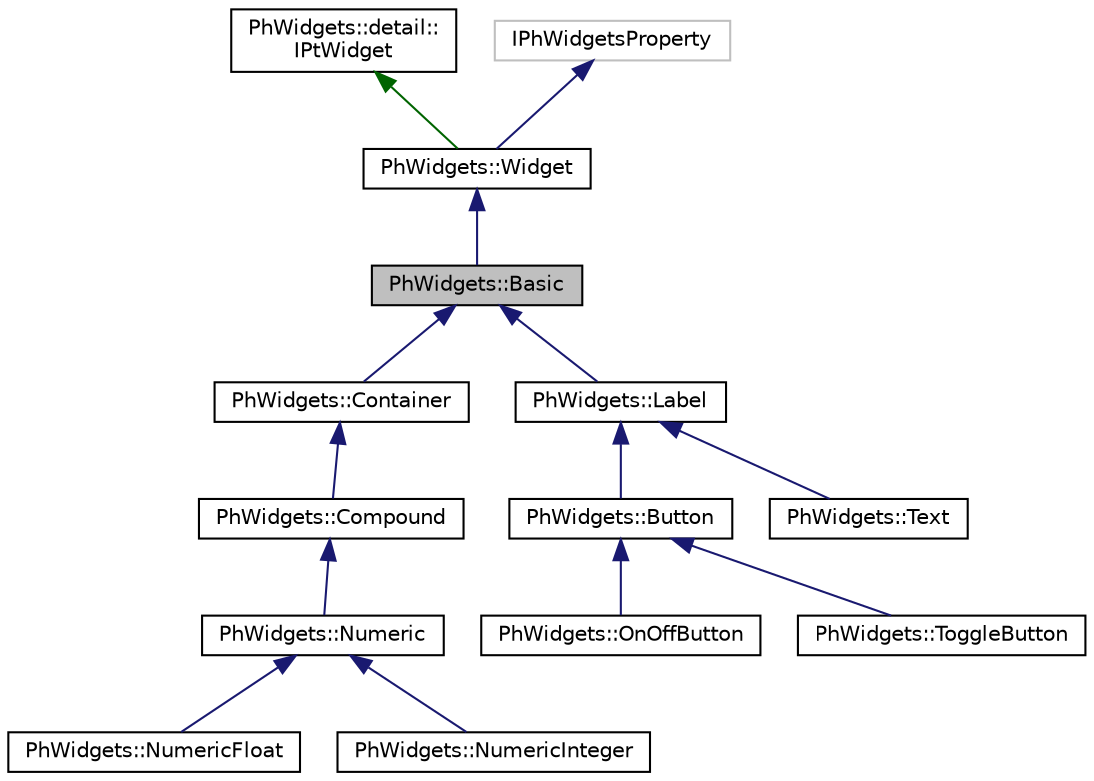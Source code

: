 digraph "PhWidgets::Basic"
{
  edge [fontname="Helvetica",fontsize="10",labelfontname="Helvetica",labelfontsize="10"];
  node [fontname="Helvetica",fontsize="10",shape=record];
  Node0 [label="PhWidgets::Basic",height=0.2,width=0.4,color="black", fillcolor="grey75", style="filled", fontcolor="black"];
  Node1 -> Node0 [dir="back",color="midnightblue",fontsize="10",style="solid",fontname="Helvetica"];
  Node1 [label="PhWidgets::Widget",height=0.2,width=0.4,color="black", fillcolor="white", style="filled",URL="$class_ph_widgets_1_1_widget.html",tooltip="Superclass for all widgets. "];
  Node2 -> Node1 [dir="back",color="darkgreen",fontsize="10",style="solid",fontname="Helvetica"];
  Node2 [label="PhWidgets::detail::\lIPtWidget",height=0.2,width=0.4,color="black", fillcolor="white", style="filled",URL="$class_ph_widgets_1_1detail_1_1_i_pt_widget.html"];
  Node3 -> Node1 [dir="back",color="midnightblue",fontsize="10",style="solid",fontname="Helvetica"];
  Node3 [label="IPhWidgetsProperty",height=0.2,width=0.4,color="grey75", fillcolor="white", style="filled"];
  Node0 -> Node4 [dir="back",color="midnightblue",fontsize="10",style="solid",fontname="Helvetica"];
  Node4 [label="PhWidgets::Container",height=0.2,width=0.4,color="black", fillcolor="white", style="filled",URL="$class_ph_widgets_1_1_container.html"];
  Node4 -> Node5 [dir="back",color="midnightblue",fontsize="10",style="solid",fontname="Helvetica"];
  Node5 [label="PhWidgets::Compound",height=0.2,width=0.4,color="black", fillcolor="white", style="filled",URL="$class_ph_widgets_1_1_compound.html"];
  Node5 -> Node6 [dir="back",color="midnightblue",fontsize="10",style="solid",fontname="Helvetica"];
  Node6 [label="PhWidgets::Numeric",height=0.2,width=0.4,color="black", fillcolor="white", style="filled",URL="$class_ph_widgets_1_1_numeric.html"];
  Node6 -> Node7 [dir="back",color="midnightblue",fontsize="10",style="solid",fontname="Helvetica"];
  Node7 [label="PhWidgets::NumericFloat",height=0.2,width=0.4,color="black", fillcolor="white", style="filled",URL="$class_ph_widgets_1_1_numeric_float.html"];
  Node6 -> Node8 [dir="back",color="midnightblue",fontsize="10",style="solid",fontname="Helvetica"];
  Node8 [label="PhWidgets::NumericInteger",height=0.2,width=0.4,color="black", fillcolor="white", style="filled",URL="$class_ph_widgets_1_1_numeric_integer.html"];
  Node0 -> Node9 [dir="back",color="midnightblue",fontsize="10",style="solid",fontname="Helvetica"];
  Node9 [label="PhWidgets::Label",height=0.2,width=0.4,color="black", fillcolor="white", style="filled",URL="$class_ph_widgets_1_1_label.html"];
  Node9 -> Node10 [dir="back",color="midnightblue",fontsize="10",style="solid",fontname="Helvetica"];
  Node10 [label="PhWidgets::Button",height=0.2,width=0.4,color="black", fillcolor="white", style="filled",URL="$class_ph_widgets_1_1_button.html"];
  Node10 -> Node11 [dir="back",color="midnightblue",fontsize="10",style="solid",fontname="Helvetica"];
  Node11 [label="PhWidgets::OnOffButton",height=0.2,width=0.4,color="black", fillcolor="white", style="filled",URL="$class_ph_widgets_1_1_on_off_button.html"];
  Node10 -> Node12 [dir="back",color="midnightblue",fontsize="10",style="solid",fontname="Helvetica"];
  Node12 [label="PhWidgets::ToggleButton",height=0.2,width=0.4,color="black", fillcolor="white", style="filled",URL="$class_ph_widgets_1_1_toggle_button.html"];
  Node9 -> Node13 [dir="back",color="midnightblue",fontsize="10",style="solid",fontname="Helvetica"];
  Node13 [label="PhWidgets::Text",height=0.2,width=0.4,color="black", fillcolor="white", style="filled",URL="$class_ph_widgets_1_1_text.html"];
}
